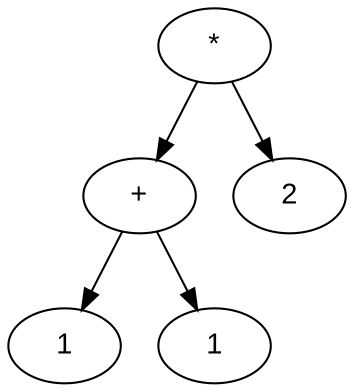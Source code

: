 digraph {
 node [fontname="Arial"];
 Node0[label = "*"];
 Node1[label = "+"];
 Node2[label = "1"];
 Node3[label = "1"];
 Node4[label = "2"];
 Node0 -> Node1;
 Node1 -> Node2;
 Node1 -> Node3;
 Node0 -> Node4;
}
